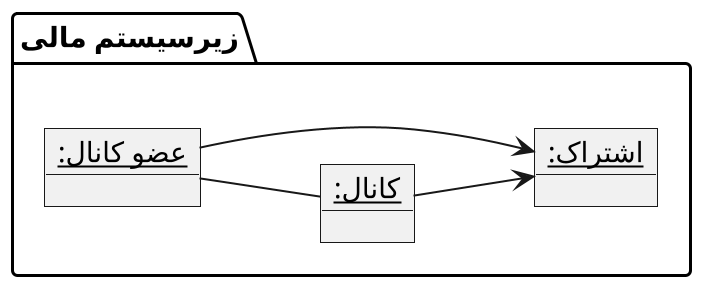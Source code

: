 @startuml buy_subscription

scale 2
left to right direction
skinparam DefaultFontName B Nazanin

package "زیرسیستم مالی" {
    object "__عضو کانال:__" as member
    object "__کانال:__" as chanel
    object "__اشتراک:__" as subscription

    member -- chanel
    member --> subscription
    chanel --> subscription
}

@enduml